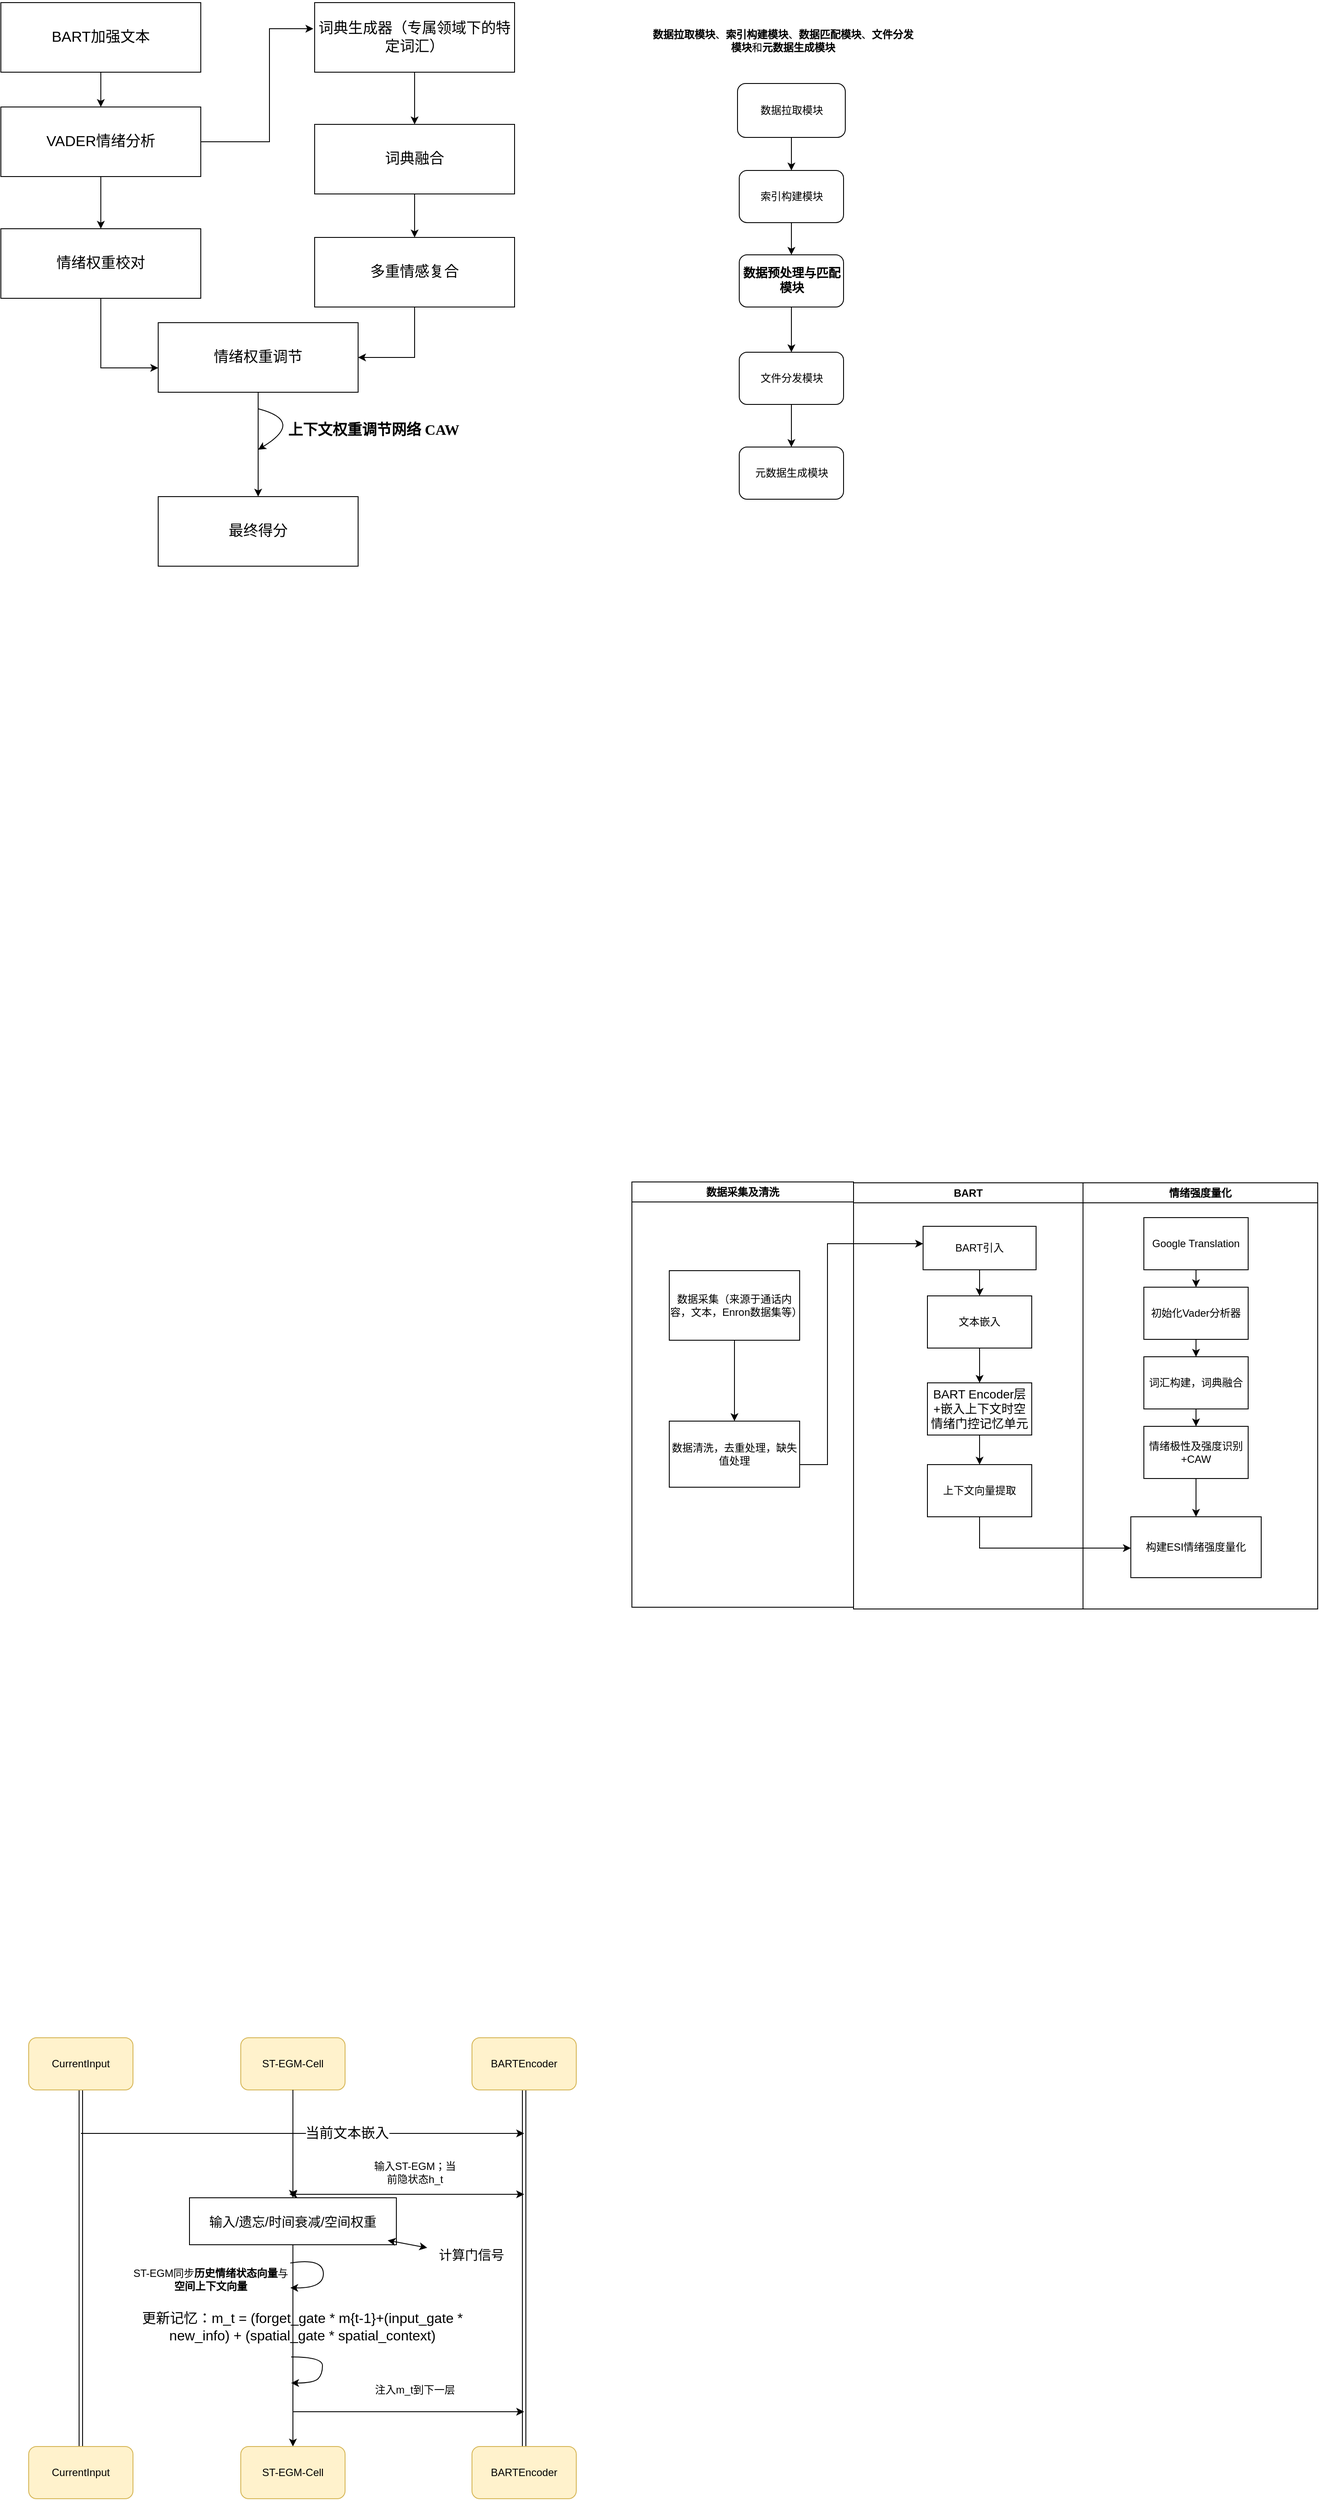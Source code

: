 <mxfile version="26.2.15">
  <diagram name="第 1 页" id="QpztmSrhWvbnbYw_cD0k">
    <mxGraphModel dx="1426" dy="777" grid="0" gridSize="10" guides="1" tooltips="1" connect="1" arrows="1" fold="1" page="1" pageScale="1" pageWidth="827" pageHeight="1169" math="0" shadow="0">
      <root>
        <mxCell id="0" />
        <mxCell id="1" parent="0" />
        <mxCell id="4tYhoonyr5WxV3_bWO3Q-3" value="" style="edgeStyle=orthogonalEdgeStyle;rounded=0;orthogonalLoop=1;jettySize=auto;html=1;fontSize=17;" parent="1" source="4tYhoonyr5WxV3_bWO3Q-1" target="4tYhoonyr5WxV3_bWO3Q-2" edge="1">
          <mxGeometry relative="1" as="geometry" />
        </mxCell>
        <mxCell id="4tYhoonyr5WxV3_bWO3Q-1" value="BART加强文本" style="rounded=0;whiteSpace=wrap;html=1;fontSize=17;" parent="1" vertex="1">
          <mxGeometry x="118" y="100" width="230" height="80" as="geometry" />
        </mxCell>
        <mxCell id="4tYhoonyr5WxV3_bWO3Q-5" value="" style="edgeStyle=orthogonalEdgeStyle;rounded=0;orthogonalLoop=1;jettySize=auto;html=1;fontSize=17;" parent="1" source="4tYhoonyr5WxV3_bWO3Q-2" target="4tYhoonyr5WxV3_bWO3Q-4" edge="1">
          <mxGeometry relative="1" as="geometry" />
        </mxCell>
        <mxCell id="4tYhoonyr5WxV3_bWO3Q-10" value="" style="edgeStyle=orthogonalEdgeStyle;rounded=0;orthogonalLoop=1;jettySize=auto;html=1;fontSize=17;exitX=1;exitY=0.5;exitDx=0;exitDy=0;" parent="1" source="4tYhoonyr5WxV3_bWO3Q-2" edge="1">
          <mxGeometry relative="1" as="geometry">
            <mxPoint x="346.5" y="290" as="sourcePoint" />
            <mxPoint x="477.5" y="130" as="targetPoint" />
            <Array as="points">
              <mxPoint x="427" y="260" />
              <mxPoint x="427" y="130" />
            </Array>
          </mxGeometry>
        </mxCell>
        <mxCell id="4tYhoonyr5WxV3_bWO3Q-2" value="VADER情绪分析" style="rounded=0;whiteSpace=wrap;html=1;fontSize=17;" parent="1" vertex="1">
          <mxGeometry x="118" y="220" width="230" height="80" as="geometry" />
        </mxCell>
        <mxCell id="4tYhoonyr5WxV3_bWO3Q-7" value="" style="edgeStyle=orthogonalEdgeStyle;rounded=0;orthogonalLoop=1;jettySize=auto;html=1;fontSize=17;" parent="1" source="4tYhoonyr5WxV3_bWO3Q-4" target="4tYhoonyr5WxV3_bWO3Q-6" edge="1">
          <mxGeometry relative="1" as="geometry">
            <Array as="points">
              <mxPoint x="233" y="520" />
            </Array>
          </mxGeometry>
        </mxCell>
        <mxCell id="4tYhoonyr5WxV3_bWO3Q-4" value="情绪权重校对" style="rounded=0;whiteSpace=wrap;html=1;fontSize=17;" parent="1" vertex="1">
          <mxGeometry x="118" y="360" width="230" height="80" as="geometry" />
        </mxCell>
        <mxCell id="4tYhoonyr5WxV3_bWO3Q-17" value="" style="edgeStyle=orthogonalEdgeStyle;rounded=0;orthogonalLoop=1;jettySize=auto;html=1;fontSize=17;" parent="1" source="4tYhoonyr5WxV3_bWO3Q-6" target="4tYhoonyr5WxV3_bWO3Q-16" edge="1">
          <mxGeometry relative="1" as="geometry" />
        </mxCell>
        <mxCell id="4tYhoonyr5WxV3_bWO3Q-6" value="情绪权重调节" style="rounded=0;whiteSpace=wrap;html=1;fontSize=17;" parent="1" vertex="1">
          <mxGeometry x="299" y="468" width="230" height="80" as="geometry" />
        </mxCell>
        <mxCell id="4tYhoonyr5WxV3_bWO3Q-12" value="" style="edgeStyle=orthogonalEdgeStyle;rounded=0;orthogonalLoop=1;jettySize=auto;html=1;fontSize=17;" parent="1" source="4tYhoonyr5WxV3_bWO3Q-9" target="4tYhoonyr5WxV3_bWO3Q-11" edge="1">
          <mxGeometry relative="1" as="geometry" />
        </mxCell>
        <mxCell id="4tYhoonyr5WxV3_bWO3Q-9" value="词典生成器（专属领域下的特定词汇）" style="rounded=0;whiteSpace=wrap;html=1;fontSize=17;" parent="1" vertex="1">
          <mxGeometry x="479" y="100" width="230" height="80" as="geometry" />
        </mxCell>
        <mxCell id="4tYhoonyr5WxV3_bWO3Q-14" value="" style="edgeStyle=orthogonalEdgeStyle;rounded=0;orthogonalLoop=1;jettySize=auto;html=1;fontSize=17;" parent="1" source="4tYhoonyr5WxV3_bWO3Q-11" target="4tYhoonyr5WxV3_bWO3Q-13" edge="1">
          <mxGeometry relative="1" as="geometry" />
        </mxCell>
        <mxCell id="4tYhoonyr5WxV3_bWO3Q-11" value="词典融合" style="rounded=0;whiteSpace=wrap;html=1;fontSize=17;" parent="1" vertex="1">
          <mxGeometry x="479" y="240" width="230" height="80" as="geometry" />
        </mxCell>
        <mxCell id="4tYhoonyr5WxV3_bWO3Q-15" style="edgeStyle=orthogonalEdgeStyle;rounded=0;orthogonalLoop=1;jettySize=auto;html=1;entryX=1;entryY=0.5;entryDx=0;entryDy=0;fontSize=17;" parent="1" source="4tYhoonyr5WxV3_bWO3Q-13" target="4tYhoonyr5WxV3_bWO3Q-6" edge="1">
          <mxGeometry relative="1" as="geometry" />
        </mxCell>
        <mxCell id="4tYhoonyr5WxV3_bWO3Q-13" value="多重情感复合" style="rounded=0;whiteSpace=wrap;html=1;fontSize=17;" parent="1" vertex="1">
          <mxGeometry x="479" y="370" width="230" height="80" as="geometry" />
        </mxCell>
        <mxCell id="4tYhoonyr5WxV3_bWO3Q-16" value="最终得分" style="rounded=0;whiteSpace=wrap;html=1;fontSize=17;" parent="1" vertex="1">
          <mxGeometry x="299" y="668" width="230" height="80" as="geometry" />
        </mxCell>
        <mxCell id="LU8XqZXZLJMmmShqZyXB-11" value="" style="edgeStyle=orthogonalEdgeStyle;rounded=0;orthogonalLoop=1;jettySize=auto;html=1;" parent="1" source="LU8XqZXZLJMmmShqZyXB-8" target="LU8XqZXZLJMmmShqZyXB-10" edge="1">
          <mxGeometry relative="1" as="geometry">
            <Array as="points">
              <mxPoint x="1069" y="1781" />
              <mxPoint x="1069" y="1527" />
            </Array>
          </mxGeometry>
        </mxCell>
        <mxCell id="LU8XqZXZLJMmmShqZyXB-30" value="" style="edgeStyle=orthogonalEdgeStyle;rounded=0;orthogonalLoop=1;jettySize=auto;html=1;" parent="1" source="LU8XqZXZLJMmmShqZyXB-17" target="LU8XqZXZLJMmmShqZyXB-29" edge="1">
          <mxGeometry relative="1" as="geometry">
            <Array as="points">
              <mxPoint x="1244" y="1877" />
            </Array>
          </mxGeometry>
        </mxCell>
        <mxCell id="LU8XqZXZLJMmmShqZyXB-33" value="数据采集及清洗" style="swimlane;whiteSpace=wrap;html=1;" parent="1" vertex="1">
          <mxGeometry x="844" y="1456" width="255" height="489" as="geometry" />
        </mxCell>
        <mxCell id="LU8XqZXZLJMmmShqZyXB-6" value="数据采集（来源于通话内容，文本，Enron数据集等）" style="rounded=0;whiteSpace=wrap;html=1;" parent="LU8XqZXZLJMmmShqZyXB-33" vertex="1">
          <mxGeometry x="43" y="102" width="150" height="80" as="geometry" />
        </mxCell>
        <mxCell id="LU8XqZXZLJMmmShqZyXB-8" value="数据清洗，去重处理，缺失值处理" style="whiteSpace=wrap;html=1;rounded=0;" parent="LU8XqZXZLJMmmShqZyXB-33" vertex="1">
          <mxGeometry x="43" y="275" width="150" height="76" as="geometry" />
        </mxCell>
        <mxCell id="LU8XqZXZLJMmmShqZyXB-9" value="" style="edgeStyle=orthogonalEdgeStyle;rounded=0;orthogonalLoop=1;jettySize=auto;html=1;" parent="LU8XqZXZLJMmmShqZyXB-33" source="LU8XqZXZLJMmmShqZyXB-6" target="LU8XqZXZLJMmmShqZyXB-8" edge="1">
          <mxGeometry relative="1" as="geometry" />
        </mxCell>
        <mxCell id="LU8XqZXZLJMmmShqZyXB-34" value="BART" style="swimlane;whiteSpace=wrap;html=1;" parent="1" vertex="1">
          <mxGeometry x="1099" y="1457" width="264" height="490" as="geometry" />
        </mxCell>
        <mxCell id="LU8XqZXZLJMmmShqZyXB-10" value="BART引入" style="whiteSpace=wrap;html=1;rounded=0;" parent="LU8XqZXZLJMmmShqZyXB-34" vertex="1">
          <mxGeometry x="80" y="50" width="130" height="50" as="geometry" />
        </mxCell>
        <mxCell id="LU8XqZXZLJMmmShqZyXB-13" value="文本嵌入" style="whiteSpace=wrap;html=1;rounded=0;" parent="LU8XqZXZLJMmmShqZyXB-34" vertex="1">
          <mxGeometry x="85" y="130" width="120" height="60" as="geometry" />
        </mxCell>
        <mxCell id="LU8XqZXZLJMmmShqZyXB-14" value="" style="edgeStyle=orthogonalEdgeStyle;rounded=0;orthogonalLoop=1;jettySize=auto;html=1;" parent="LU8XqZXZLJMmmShqZyXB-34" source="LU8XqZXZLJMmmShqZyXB-10" target="LU8XqZXZLJMmmShqZyXB-13" edge="1">
          <mxGeometry relative="1" as="geometry" />
        </mxCell>
        <mxCell id="LU8XqZXZLJMmmShqZyXB-15" value="&lt;font face=&quot;Helvetica&quot;&gt;&lt;span style=&quot;font-size:10.5pt;font-family:&lt;br/&gt;仿宋;mso-bidi-font-family:&amp;quot;Times New Roman&amp;quot;;mso-font-kerning:1.0pt;mso-ansi-language:&lt;br/&gt;EN-US;mso-fareast-language:ZH-CN;mso-bidi-language:AR-SA&quot; lang=&quot;EN-US&quot;&gt;BART Encoder层+&lt;/span&gt;&lt;span style=&quot;font-size: 10.5pt;&quot;&gt;嵌入上下文时空情绪门控记忆单元&lt;/span&gt;&lt;/font&gt;" style="whiteSpace=wrap;html=1;rounded=0;" parent="LU8XqZXZLJMmmShqZyXB-34" vertex="1">
          <mxGeometry x="85" y="230" width="120" height="60" as="geometry" />
        </mxCell>
        <mxCell id="LU8XqZXZLJMmmShqZyXB-16" value="" style="edgeStyle=orthogonalEdgeStyle;rounded=0;orthogonalLoop=1;jettySize=auto;html=1;" parent="LU8XqZXZLJMmmShqZyXB-34" source="LU8XqZXZLJMmmShqZyXB-13" target="LU8XqZXZLJMmmShqZyXB-15" edge="1">
          <mxGeometry relative="1" as="geometry" />
        </mxCell>
        <mxCell id="LU8XqZXZLJMmmShqZyXB-17" value="上下文向量提取" style="whiteSpace=wrap;html=1;rounded=0;" parent="LU8XqZXZLJMmmShqZyXB-34" vertex="1">
          <mxGeometry x="85" y="324" width="120" height="60" as="geometry" />
        </mxCell>
        <mxCell id="LU8XqZXZLJMmmShqZyXB-18" value="" style="edgeStyle=orthogonalEdgeStyle;rounded=0;orthogonalLoop=1;jettySize=auto;html=1;" parent="LU8XqZXZLJMmmShqZyXB-34" source="LU8XqZXZLJMmmShqZyXB-15" target="LU8XqZXZLJMmmShqZyXB-17" edge="1">
          <mxGeometry relative="1" as="geometry" />
        </mxCell>
        <mxCell id="LU8XqZXZLJMmmShqZyXB-35" value="情绪强度量化" style="swimlane;whiteSpace=wrap;html=1;" parent="1" vertex="1">
          <mxGeometry x="1363" y="1457" width="270" height="490" as="geometry" />
        </mxCell>
        <mxCell id="LU8XqZXZLJMmmShqZyXB-20" value="Google Translation" style="whiteSpace=wrap;html=1;rounded=0;" parent="LU8XqZXZLJMmmShqZyXB-35" vertex="1">
          <mxGeometry x="70" y="40" width="120" height="60" as="geometry" />
        </mxCell>
        <mxCell id="LU8XqZXZLJMmmShqZyXB-22" value="初始化Vader分析器" style="whiteSpace=wrap;html=1;rounded=0;" parent="LU8XqZXZLJMmmShqZyXB-35" vertex="1">
          <mxGeometry x="70" y="120" width="120" height="60" as="geometry" />
        </mxCell>
        <mxCell id="LU8XqZXZLJMmmShqZyXB-23" value="" style="edgeStyle=orthogonalEdgeStyle;rounded=0;orthogonalLoop=1;jettySize=auto;html=1;" parent="LU8XqZXZLJMmmShqZyXB-35" source="LU8XqZXZLJMmmShqZyXB-20" target="LU8XqZXZLJMmmShqZyXB-22" edge="1">
          <mxGeometry relative="1" as="geometry" />
        </mxCell>
        <mxCell id="LU8XqZXZLJMmmShqZyXB-24" value="词汇构建，词典融合" style="whiteSpace=wrap;html=1;rounded=0;" parent="LU8XqZXZLJMmmShqZyXB-35" vertex="1">
          <mxGeometry x="70" y="200" width="120" height="60" as="geometry" />
        </mxCell>
        <mxCell id="LU8XqZXZLJMmmShqZyXB-25" value="" style="edgeStyle=orthogonalEdgeStyle;rounded=0;orthogonalLoop=1;jettySize=auto;html=1;" parent="LU8XqZXZLJMmmShqZyXB-35" source="LU8XqZXZLJMmmShqZyXB-22" target="LU8XqZXZLJMmmShqZyXB-24" edge="1">
          <mxGeometry relative="1" as="geometry" />
        </mxCell>
        <mxCell id="LU8XqZXZLJMmmShqZyXB-43" style="edgeStyle=orthogonalEdgeStyle;rounded=0;orthogonalLoop=1;jettySize=auto;html=1;entryX=0.5;entryY=0;entryDx=0;entryDy=0;" parent="LU8XqZXZLJMmmShqZyXB-35" source="LU8XqZXZLJMmmShqZyXB-26" target="LU8XqZXZLJMmmShqZyXB-29" edge="1">
          <mxGeometry relative="1" as="geometry" />
        </mxCell>
        <mxCell id="LU8XqZXZLJMmmShqZyXB-26" value="情绪极性及强度识别+CAW" style="whiteSpace=wrap;html=1;rounded=0;" parent="LU8XqZXZLJMmmShqZyXB-35" vertex="1">
          <mxGeometry x="70" y="280" width="120" height="60" as="geometry" />
        </mxCell>
        <mxCell id="LU8XqZXZLJMmmShqZyXB-27" value="" style="edgeStyle=orthogonalEdgeStyle;rounded=0;orthogonalLoop=1;jettySize=auto;html=1;" parent="LU8XqZXZLJMmmShqZyXB-35" source="LU8XqZXZLJMmmShqZyXB-24" target="LU8XqZXZLJMmmShqZyXB-26" edge="1">
          <mxGeometry relative="1" as="geometry" />
        </mxCell>
        <mxCell id="LU8XqZXZLJMmmShqZyXB-29" value="构建ESI情绪强度量化" style="whiteSpace=wrap;html=1;rounded=0;" parent="LU8XqZXZLJMmmShqZyXB-35" vertex="1">
          <mxGeometry x="55" y="384" width="150" height="70" as="geometry" />
        </mxCell>
        <mxCell id="-RgRag0So1PMSmMnjL-I-6" value="" style="rounded=0;orthogonalLoop=1;jettySize=auto;html=1;startArrow=none;startFill=0;shape=link;" parent="1" source="-RgRag0So1PMSmMnjL-I-4" target="-RgRag0So1PMSmMnjL-I-5" edge="1">
          <mxGeometry relative="1" as="geometry" />
        </mxCell>
        <mxCell id="-RgRag0So1PMSmMnjL-I-4" value="CurrentInput" style="rounded=1;whiteSpace=wrap;html=1;fillColor=#fff2cc;strokeColor=#d6b656;" parent="1" vertex="1">
          <mxGeometry x="150" y="2440" width="120" height="60" as="geometry" />
        </mxCell>
        <mxCell id="-RgRag0So1PMSmMnjL-I-5" value="CurrentInput" style="whiteSpace=wrap;html=1;rounded=1;fillColor=#fff2cc;strokeColor=#d6b656;" parent="1" vertex="1">
          <mxGeometry x="150" y="2910" width="120" height="60" as="geometry" />
        </mxCell>
        <mxCell id="XBeqfgcJZAM3OBN2iYin-4" value="" style="edgeStyle=orthogonalEdgeStyle;rounded=0;orthogonalLoop=1;jettySize=auto;html=1;" parent="1" source="XBeqfgcJZAM3OBN2iYin-7" target="-RgRag0So1PMSmMnjL-I-9" edge="1">
          <mxGeometry relative="1" as="geometry">
            <mxPoint x="454" y="2580" as="targetPoint" />
          </mxGeometry>
        </mxCell>
        <mxCell id="-RgRag0So1PMSmMnjL-I-8" value="ST-EGM-Cell" style="rounded=1;whiteSpace=wrap;html=1;fillColor=#fff2cc;strokeColor=#d6b656;" parent="1" vertex="1">
          <mxGeometry x="394" y="2440" width="120" height="60" as="geometry" />
        </mxCell>
        <mxCell id="-RgRag0So1PMSmMnjL-I-9" value="ST-EGM-Cell" style="whiteSpace=wrap;html=1;rounded=1;fillColor=#fff2cc;strokeColor=#d6b656;" parent="1" vertex="1">
          <mxGeometry x="394" y="2910" width="120" height="60" as="geometry" />
        </mxCell>
        <mxCell id="-RgRag0So1PMSmMnjL-I-10" value="" style="rounded=0;orthogonalLoop=1;jettySize=auto;html=1;startArrow=none;startFill=0;shape=link;" parent="1" source="-RgRag0So1PMSmMnjL-I-11" target="-RgRag0So1PMSmMnjL-I-12" edge="1">
          <mxGeometry relative="1" as="geometry" />
        </mxCell>
        <mxCell id="-RgRag0So1PMSmMnjL-I-11" value="BARTEncoder" style="rounded=1;whiteSpace=wrap;html=1;fillColor=#fff2cc;strokeColor=#d6b656;" parent="1" vertex="1">
          <mxGeometry x="660" y="2440" width="120" height="60" as="geometry" />
        </mxCell>
        <mxCell id="-RgRag0So1PMSmMnjL-I-12" value="BARTEncoder" style="whiteSpace=wrap;html=1;rounded=1;fillColor=#fff2cc;strokeColor=#d6b656;" parent="1" vertex="1">
          <mxGeometry x="660" y="2910" width="120" height="60" as="geometry" />
        </mxCell>
        <mxCell id="XBeqfgcJZAM3OBN2iYin-1" value="" style="endArrow=classic;html=1;rounded=0;" parent="1" edge="1">
          <mxGeometry width="50" height="50" relative="1" as="geometry">
            <mxPoint x="210" y="2550" as="sourcePoint" />
            <mxPoint x="720" y="2550" as="targetPoint" />
          </mxGeometry>
        </mxCell>
        <mxCell id="XBeqfgcJZAM3OBN2iYin-2" value="&lt;font style=&quot;font-size: 16px;&quot;&gt;当前文本嵌入&lt;/font&gt;" style="edgeLabel;html=1;align=center;verticalAlign=middle;resizable=0;points=[];" parent="XBeqfgcJZAM3OBN2iYin-1" vertex="1" connectable="0">
          <mxGeometry x="0.2" y="1" relative="1" as="geometry">
            <mxPoint as="offset" />
          </mxGeometry>
        </mxCell>
        <mxCell id="XBeqfgcJZAM3OBN2iYin-6" value="输入ST-EGM；当前隐状态h_t" style="text;html=1;align=center;verticalAlign=middle;whiteSpace=wrap;rounded=0;" parent="1" vertex="1">
          <mxGeometry x="543.5" y="2580" width="101" height="30" as="geometry" />
        </mxCell>
        <mxCell id="XBeqfgcJZAM3OBN2iYin-9" value="" style="endArrow=classic;html=1;rounded=0;curved=1;entryX=1;entryY=0.75;entryDx=0;entryDy=0;exitX=1;exitY=0;exitDx=0;exitDy=0;" parent="1" source="XBeqfgcJZAM3OBN2iYin-31" target="XBeqfgcJZAM3OBN2iYin-31" edge="1">
          <mxGeometry width="50" height="50" relative="1" as="geometry">
            <mxPoint x="458" y="2699" as="sourcePoint" />
            <mxPoint x="480" y="2728" as="targetPoint" />
            <Array as="points">
              <mxPoint x="488" y="2693" />
              <mxPoint x="490" y="2728" />
            </Array>
          </mxGeometry>
        </mxCell>
        <mxCell id="XBeqfgcJZAM3OBN2iYin-13" value="&lt;font style=&quot;font-size: 16px;&quot;&gt;更新记忆：m_t = (forget_gate * m{t-1}+(input_gate * new_info) + (spatial_gate * spatial_context)&lt;/font&gt;" style="text;html=1;align=center;verticalAlign=middle;whiteSpace=wrap;rounded=0;" parent="1" vertex="1">
          <mxGeometry x="245" y="2742" width="440" height="60" as="geometry" />
        </mxCell>
        <mxCell id="XBeqfgcJZAM3OBN2iYin-14" value="" style="endArrow=classic;html=1;rounded=0;curved=1;" parent="1" edge="1">
          <mxGeometry width="50" height="50" relative="1" as="geometry">
            <mxPoint x="452" y="2807" as="sourcePoint" />
            <mxPoint x="452" y="2837" as="targetPoint" />
            <Array as="points">
              <mxPoint x="488" y="2807" />
              <mxPoint x="488" y="2827" />
              <mxPoint x="478" y="2837" />
            </Array>
          </mxGeometry>
        </mxCell>
        <mxCell id="XBeqfgcJZAM3OBN2iYin-15" value="" style="endArrow=classic;html=1;rounded=0;" parent="1" edge="1">
          <mxGeometry width="50" height="50" relative="1" as="geometry">
            <mxPoint x="454" y="2870" as="sourcePoint" />
            <mxPoint x="720" y="2870" as="targetPoint" />
          </mxGeometry>
        </mxCell>
        <mxCell id="XBeqfgcJZAM3OBN2iYin-16" value="注入m_t到下一层" style="text;html=1;align=center;verticalAlign=middle;whiteSpace=wrap;rounded=0;" parent="1" vertex="1">
          <mxGeometry x="529" y="2830" width="131" height="30" as="geometry" />
        </mxCell>
        <mxCell id="XBeqfgcJZAM3OBN2iYin-19" value="&lt;font style=&quot;font-size: 15px;&quot;&gt;计算门信号&lt;/font&gt;" style="text;html=1;align=center;verticalAlign=middle;whiteSpace=wrap;rounded=0;" parent="1" vertex="1">
          <mxGeometry x="608.5" y="2674" width="100.5" height="30" as="geometry" />
        </mxCell>
        <mxCell id="XBeqfgcJZAM3OBN2iYin-21" value="" style="endArrow=classic;startArrow=classic;html=1;rounded=0;" parent="1" edge="1">
          <mxGeometry width="50" height="50" relative="1" as="geometry">
            <mxPoint x="450" y="2620" as="sourcePoint" />
            <mxPoint x="720" y="2620" as="targetPoint" />
          </mxGeometry>
        </mxCell>
        <mxCell id="XBeqfgcJZAM3OBN2iYin-22" value="" style="endArrow=classic;html=1;rounded=0;curved=1;" parent="1" edge="1">
          <mxGeometry width="50" height="50" relative="1" as="geometry">
            <mxPoint x="414" y="567" as="sourcePoint" />
            <mxPoint x="414" y="614" as="targetPoint" />
            <Array as="points">
              <mxPoint x="468" y="581" />
            </Array>
          </mxGeometry>
        </mxCell>
        <mxCell id="XBeqfgcJZAM3OBN2iYin-27" value="&lt;span style=&quot;font-family: 仿宋;&quot;&gt;&lt;font style=&quot;font-size: 17px;&quot;&gt;&lt;b&gt;上下文权重调节网络 CAW&lt;/b&gt;&lt;/font&gt;&lt;/span&gt;" style="text;html=1;align=center;verticalAlign=middle;whiteSpace=wrap;rounded=0;" parent="1" vertex="1">
          <mxGeometry x="439" y="576" width="216" height="31" as="geometry" />
        </mxCell>
        <mxCell id="XBeqfgcJZAM3OBN2iYin-29" value="" style="edgeStyle=orthogonalEdgeStyle;rounded=0;orthogonalLoop=1;jettySize=auto;html=1;" parent="1" source="-RgRag0So1PMSmMnjL-I-8" target="XBeqfgcJZAM3OBN2iYin-7" edge="1">
          <mxGeometry relative="1" as="geometry">
            <mxPoint x="454" y="2500" as="sourcePoint" />
            <mxPoint x="454" y="2910" as="targetPoint" />
          </mxGeometry>
        </mxCell>
        <mxCell id="XBeqfgcJZAM3OBN2iYin-7" value="&lt;font style=&quot;font-size: 15px;&quot;&gt;输入/遗忘/时间衰减/空间权重&lt;/font&gt;" style="text;html=1;align=center;verticalAlign=middle;whiteSpace=wrap;rounded=0;strokeColor=default;" parent="1" vertex="1">
          <mxGeometry x="335" y="2624" width="238" height="54" as="geometry" />
        </mxCell>
        <mxCell id="XBeqfgcJZAM3OBN2iYin-30" value="" style="endArrow=classic;startArrow=classic;html=1;rounded=0;entryX=0;entryY=0.25;entryDx=0;entryDy=0;" parent="1" target="XBeqfgcJZAM3OBN2iYin-19" edge="1">
          <mxGeometry width="50" height="50" relative="1" as="geometry">
            <mxPoint x="563" y="2673" as="sourcePoint" />
            <mxPoint x="629" y="2657" as="targetPoint" />
          </mxGeometry>
        </mxCell>
        <mxCell id="XBeqfgcJZAM3OBN2iYin-31" value="&lt;font&gt;ST-EGM同步&lt;b style=&quot;&quot;&gt;&lt;span style=&quot;font-family: 仿宋;&quot;&gt;历史情绪状态向量&lt;/span&gt;&lt;/b&gt;&lt;span style=&quot;font-family: 仿宋;&quot;&gt;与&lt;b style=&quot;&quot;&gt;空间上下文向量&lt;/b&gt;&lt;/span&gt;&lt;/font&gt;" style="text;html=1;align=center;verticalAlign=middle;whiteSpace=wrap;rounded=0;" parent="1" vertex="1">
          <mxGeometry x="268" y="2699" width="183" height="38" as="geometry" />
        </mxCell>
        <mxCell id="1SCqA1Lw3hQdoKQwBWYg-4" value="" style="edgeStyle=orthogonalEdgeStyle;rounded=0;orthogonalLoop=1;jettySize=auto;html=1;" edge="1" parent="1" source="1SCqA1Lw3hQdoKQwBWYg-1" target="1SCqA1Lw3hQdoKQwBWYg-3">
          <mxGeometry relative="1" as="geometry" />
        </mxCell>
        <mxCell id="1SCqA1Lw3hQdoKQwBWYg-1" value="数据拉取模块" style="rounded=1;whiteSpace=wrap;html=1;" vertex="1" parent="1">
          <mxGeometry x="965.5" y="193" width="124" height="62" as="geometry" />
        </mxCell>
        <mxCell id="1SCqA1Lw3hQdoKQwBWYg-2" value="&lt;strong data-end=&quot;1438&quot; data-start=&quot;1428&quot;&gt;数据拉取模块&lt;/strong&gt;、&lt;strong data-end=&quot;1449&quot; data-start=&quot;1439&quot;&gt;索引构建模块&lt;/strong&gt;、&lt;strong data-end=&quot;1460&quot; data-start=&quot;1450&quot;&gt;数据匹配模块&lt;/strong&gt;、&lt;strong data-end=&quot;1471&quot; data-start=&quot;1461&quot;&gt;文件分发模块&lt;/strong&gt;和&lt;strong data-end=&quot;1483&quot; data-start=&quot;1472&quot;&gt;元数据生成模块&lt;/strong&gt;" style="text;html=1;align=center;verticalAlign=middle;whiteSpace=wrap;rounded=0;" vertex="1" parent="1">
          <mxGeometry x="866" y="97" width="304" height="93" as="geometry" />
        </mxCell>
        <mxCell id="1SCqA1Lw3hQdoKQwBWYg-6" value="" style="edgeStyle=orthogonalEdgeStyle;rounded=0;orthogonalLoop=1;jettySize=auto;html=1;" edge="1" parent="1" source="1SCqA1Lw3hQdoKQwBWYg-3" target="1SCqA1Lw3hQdoKQwBWYg-5">
          <mxGeometry relative="1" as="geometry" />
        </mxCell>
        <mxCell id="1SCqA1Lw3hQdoKQwBWYg-3" value="索引构建模块" style="whiteSpace=wrap;html=1;rounded=1;" vertex="1" parent="1">
          <mxGeometry x="967.5" y="293" width="120" height="60" as="geometry" />
        </mxCell>
        <mxCell id="1SCqA1Lw3hQdoKQwBWYg-8" value="" style="edgeStyle=orthogonalEdgeStyle;rounded=0;orthogonalLoop=1;jettySize=auto;html=1;" edge="1" parent="1" source="1SCqA1Lw3hQdoKQwBWYg-5" target="1SCqA1Lw3hQdoKQwBWYg-7">
          <mxGeometry relative="1" as="geometry" />
        </mxCell>
        <mxCell id="1SCqA1Lw3hQdoKQwBWYg-5" value="&lt;b&gt;&lt;span style=&quot;font-size:10.5pt;font-family:仿宋;&lt;br/&gt;mso-bidi-font-family:&amp;quot;Times New Roman&amp;quot;;mso-font-kerning:1.0pt;mso-ansi-language:&lt;br/&gt;EN-US;mso-fareast-language:ZH-CN;mso-bidi-language:AR-SA&quot;&gt;数据预处理与匹配模块&lt;/span&gt;&lt;/b&gt;" style="whiteSpace=wrap;html=1;rounded=1;" vertex="1" parent="1">
          <mxGeometry x="967.5" y="390" width="120" height="60" as="geometry" />
        </mxCell>
        <mxCell id="1SCqA1Lw3hQdoKQwBWYg-10" value="" style="edgeStyle=orthogonalEdgeStyle;rounded=0;orthogonalLoop=1;jettySize=auto;html=1;" edge="1" parent="1" source="1SCqA1Lw3hQdoKQwBWYg-7" target="1SCqA1Lw3hQdoKQwBWYg-9">
          <mxGeometry relative="1" as="geometry" />
        </mxCell>
        <mxCell id="1SCqA1Lw3hQdoKQwBWYg-7" value="文件分发模块" style="whiteSpace=wrap;html=1;rounded=1;" vertex="1" parent="1">
          <mxGeometry x="967.5" y="502" width="120" height="60" as="geometry" />
        </mxCell>
        <mxCell id="1SCqA1Lw3hQdoKQwBWYg-9" value="元数据生成模块" style="whiteSpace=wrap;html=1;rounded=1;" vertex="1" parent="1">
          <mxGeometry x="967.5" y="611" width="120" height="60" as="geometry" />
        </mxCell>
      </root>
    </mxGraphModel>
  </diagram>
</mxfile>
